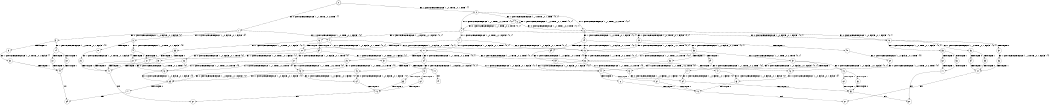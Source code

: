 digraph BCG {
size = "7, 10.5";
center = TRUE;
node [shape = circle];
0 [peripheries = 2];
0 -> 1 [label = "EX !0 !ATOMIC_EXCH_BRANCH (1, +1, TRUE, +0, 2, TRUE) !{}"];
0 -> 2 [label = "EX !1 !ATOMIC_EXCH_BRANCH (1, +0, TRUE, +0, 1, TRUE) !{}"];
1 -> 3 [label = "EX !0 !ATOMIC_EXCH_BRANCH (1, +0, FALSE, +0, 1, FALSE) !{0}"];
1 -> 4 [label = "EX !1 !ATOMIC_EXCH_BRANCH (1, +0, TRUE, +0, 1, FALSE) !{0}"];
1 -> 5 [label = "EX !0 !ATOMIC_EXCH_BRANCH (1, +0, FALSE, +0, 1, FALSE) !{0}"];
2 -> 6 [label = "EX !1 !ATOMIC_EXCH_BRANCH (1, +0, TRUE, +0, 1, TRUE) !{0, 1}"];
2 -> 7 [label = "EX !0 !ATOMIC_EXCH_BRANCH (1, +1, TRUE, +0, 2, TRUE) !{0, 1}"];
2 -> 8 [label = "EX !0 !ATOMIC_EXCH_BRANCH (1, +1, TRUE, +0, 2, TRUE) !{0, 1}"];
3 -> 9 [label = "EX !1 !ATOMIC_EXCH_BRANCH (1, +0, TRUE, +0, 1, FALSE) !{0}"];
3 -> 10 [label = "TERMINATE !0"];
4 -> 11 [label = "EX !0 !ATOMIC_EXCH_BRANCH (1, +0, FALSE, +0, 1, TRUE) !{0, 1}"];
4 -> 12 [label = "TERMINATE !1"];
4 -> 13 [label = "EX !0 !ATOMIC_EXCH_BRANCH (1, +0, FALSE, +0, 1, TRUE) !{0, 1}"];
5 -> 14 [label = "EX !1 !ATOMIC_EXCH_BRANCH (1, +0, TRUE, +0, 1, FALSE) !{0}"];
5 -> 15 [label = "TERMINATE !0"];
6 -> 6 [label = "EX !1 !ATOMIC_EXCH_BRANCH (1, +0, TRUE, +0, 1, TRUE) !{0, 1}"];
6 -> 7 [label = "EX !0 !ATOMIC_EXCH_BRANCH (1, +1, TRUE, +0, 2, TRUE) !{0, 1}"];
6 -> 8 [label = "EX !0 !ATOMIC_EXCH_BRANCH (1, +1, TRUE, +0, 2, TRUE) !{0, 1}"];
7 -> 16 [label = "EX !0 !ATOMIC_EXCH_BRANCH (1, +0, FALSE, +0, 1, FALSE) !{0, 1}"];
7 -> 17 [label = "EX !1 !ATOMIC_EXCH_BRANCH (1, +0, TRUE, +0, 1, FALSE) !{0, 1}"];
7 -> 18 [label = "EX !0 !ATOMIC_EXCH_BRANCH (1, +0, FALSE, +0, 1, FALSE) !{0, 1}"];
8 -> 19 [label = "EX !1 !ATOMIC_EXCH_BRANCH (1, +0, TRUE, +0, 1, FALSE) !{0, 1}"];
8 -> 18 [label = "EX !0 !ATOMIC_EXCH_BRANCH (1, +0, FALSE, +0, 1, FALSE) !{0, 1}"];
8 -> 20 [label = "EX !1 !ATOMIC_EXCH_BRANCH (1, +0, TRUE, +0, 1, FALSE) !{0, 1}"];
9 -> 21 [label = "TERMINATE !0"];
9 -> 22 [label = "TERMINATE !1"];
10 -> 23 [label = "EX !1 !ATOMIC_EXCH_BRANCH (1, +0, TRUE, +0, 1, FALSE) !{}"];
11 -> 24 [label = "EX !0 !ATOMIC_EXCH_BRANCH (1, +1, TRUE, +0, 2, TRUE) !{0, 1}"];
11 -> 25 [label = "TERMINATE !1"];
11 -> 26 [label = "EX !0 !ATOMIC_EXCH_BRANCH (1, +1, TRUE, +0, 2, TRUE) !{0, 1}"];
12 -> 27 [label = "EX !0 !ATOMIC_EXCH_BRANCH (1, +0, FALSE, +0, 1, TRUE) !{0}"];
12 -> 28 [label = "EX !0 !ATOMIC_EXCH_BRANCH (1, +0, FALSE, +0, 1, TRUE) !{0}"];
13 -> 26 [label = "EX !0 !ATOMIC_EXCH_BRANCH (1, +1, TRUE, +0, 2, TRUE) !{0, 1}"];
13 -> 29 [label = "TERMINATE !1"];
14 -> 30 [label = "TERMINATE !0"];
14 -> 31 [label = "TERMINATE !1"];
15 -> 32 [label = "EX !1 !ATOMIC_EXCH_BRANCH (1, +0, TRUE, +0, 1, FALSE) !{}"];
16 -> 33 [label = "EX !1 !ATOMIC_EXCH_BRANCH (1, +0, TRUE, +0, 1, FALSE) !{0, 1}"];
16 -> 34 [label = "TERMINATE !0"];
17 -> 11 [label = "EX !0 !ATOMIC_EXCH_BRANCH (1, +0, FALSE, +0, 1, TRUE) !{0, 1}"];
17 -> 12 [label = "TERMINATE !1"];
17 -> 13 [label = "EX !0 !ATOMIC_EXCH_BRANCH (1, +0, FALSE, +0, 1, TRUE) !{0, 1}"];
18 -> 35 [label = "EX !1 !ATOMIC_EXCH_BRANCH (1, +0, TRUE, +0, 1, FALSE) !{0, 1}"];
18 -> 36 [label = "EX !1 !ATOMIC_EXCH_BRANCH (1, +0, TRUE, +0, 1, FALSE) !{0, 1}"];
18 -> 37 [label = "TERMINATE !0"];
19 -> 38 [label = "EX !0 !ATOMIC_EXCH_BRANCH (1, +0, FALSE, +0, 1, TRUE) !{0, 1}"];
19 -> 39 [label = "TERMINATE !1"];
19 -> 13 [label = "EX !0 !ATOMIC_EXCH_BRANCH (1, +0, FALSE, +0, 1, TRUE) !{0, 1}"];
20 -> 13 [label = "EX !0 !ATOMIC_EXCH_BRANCH (1, +0, FALSE, +0, 1, TRUE) !{0, 1}"];
20 -> 40 [label = "TERMINATE !1"];
21 -> 41 [label = "TERMINATE !1"];
22 -> 41 [label = "TERMINATE !0"];
23 -> 41 [label = "TERMINATE !1"];
24 -> 42 [label = "EX !0 !ATOMIC_EXCH_BRANCH (1, +0, FALSE, +0, 1, FALSE) !{0, 1}"];
24 -> 43 [label = "TERMINATE !1"];
24 -> 44 [label = "EX !0 !ATOMIC_EXCH_BRANCH (1, +0, FALSE, +0, 1, FALSE) !{0, 1}"];
25 -> 45 [label = "EX !0 !ATOMIC_EXCH_BRANCH (1, +1, TRUE, +0, 2, TRUE) !{0}"];
25 -> 46 [label = "EX !0 !ATOMIC_EXCH_BRANCH (1, +1, TRUE, +0, 2, TRUE) !{0}"];
26 -> 44 [label = "EX !0 !ATOMIC_EXCH_BRANCH (1, +0, FALSE, +0, 1, FALSE) !{0, 1}"];
26 -> 47 [label = "TERMINATE !1"];
27 -> 45 [label = "EX !0 !ATOMIC_EXCH_BRANCH (1, +1, TRUE, +0, 2, TRUE) !{0}"];
27 -> 46 [label = "EX !0 !ATOMIC_EXCH_BRANCH (1, +1, TRUE, +0, 2, TRUE) !{0}"];
28 -> 46 [label = "EX !0 !ATOMIC_EXCH_BRANCH (1, +1, TRUE, +0, 2, TRUE) !{0}"];
29 -> 48 [label = "EX !0 !ATOMIC_EXCH_BRANCH (1, +1, TRUE, +0, 2, TRUE) !{0}"];
30 -> 49 [label = "TERMINATE !1"];
31 -> 49 [label = "TERMINATE !0"];
32 -> 49 [label = "TERMINATE !1"];
33 -> 21 [label = "TERMINATE !0"];
33 -> 22 [label = "TERMINATE !1"];
34 -> 50 [label = "EX !1 !ATOMIC_EXCH_BRANCH (1, +0, TRUE, +0, 1, FALSE) !{1}"];
34 -> 51 [label = "EX !1 !ATOMIC_EXCH_BRANCH (1, +0, TRUE, +0, 1, FALSE) !{1}"];
35 -> 52 [label = "TERMINATE !0"];
35 -> 53 [label = "TERMINATE !1"];
36 -> 54 [label = "TERMINATE !0"];
36 -> 55 [label = "TERMINATE !1"];
37 -> 56 [label = "EX !1 !ATOMIC_EXCH_BRANCH (1, +0, TRUE, +0, 1, FALSE) !{1}"];
38 -> 57 [label = "EX !0 !ATOMIC_EXCH_BRANCH (1, +1, TRUE, +0, 2, TRUE) !{0, 1}"];
38 -> 58 [label = "TERMINATE !1"];
38 -> 26 [label = "EX !0 !ATOMIC_EXCH_BRANCH (1, +1, TRUE, +0, 2, TRUE) !{0, 1}"];
39 -> 59 [label = "EX !0 !ATOMIC_EXCH_BRANCH (1, +0, FALSE, +0, 1, TRUE) !{0}"];
40 -> 60 [label = "EX !0 !ATOMIC_EXCH_BRANCH (1, +0, FALSE, +0, 1, TRUE) !{0}"];
41 -> 61 [label = "exit"];
42 -> 62 [label = "TERMINATE !0"];
42 -> 63 [label = "TERMINATE !1"];
43 -> 64 [label = "EX !0 !ATOMIC_EXCH_BRANCH (1, +0, FALSE, +0, 1, FALSE) !{0}"];
43 -> 65 [label = "EX !0 !ATOMIC_EXCH_BRANCH (1, +0, FALSE, +0, 1, FALSE) !{0}"];
44 -> 66 [label = "TERMINATE !0"];
44 -> 67 [label = "TERMINATE !1"];
45 -> 64 [label = "EX !0 !ATOMIC_EXCH_BRANCH (1, +0, FALSE, +0, 1, FALSE) !{0}"];
45 -> 65 [label = "EX !0 !ATOMIC_EXCH_BRANCH (1, +0, FALSE, +0, 1, FALSE) !{0}"];
46 -> 65 [label = "EX !0 !ATOMIC_EXCH_BRANCH (1, +0, FALSE, +0, 1, FALSE) !{0}"];
47 -> 68 [label = "EX !0 !ATOMIC_EXCH_BRANCH (1, +0, FALSE, +0, 1, FALSE) !{0}"];
48 -> 68 [label = "EX !0 !ATOMIC_EXCH_BRANCH (1, +0, FALSE, +0, 1, FALSE) !{0}"];
49 -> 69 [label = "exit"];
50 -> 41 [label = "TERMINATE !1"];
51 -> 70 [label = "TERMINATE !1"];
52 -> 71 [label = "TERMINATE !1"];
53 -> 71 [label = "TERMINATE !0"];
54 -> 72 [label = "TERMINATE !1"];
55 -> 72 [label = "TERMINATE !0"];
56 -> 72 [label = "TERMINATE !1"];
57 -> 73 [label = "EX !0 !ATOMIC_EXCH_BRANCH (1, +0, FALSE, +0, 1, FALSE) !{0, 1}"];
57 -> 74 [label = "TERMINATE !1"];
57 -> 44 [label = "EX !0 !ATOMIC_EXCH_BRANCH (1, +0, FALSE, +0, 1, FALSE) !{0, 1}"];
58 -> 75 [label = "EX !0 !ATOMIC_EXCH_BRANCH (1, +1, TRUE, +0, 2, TRUE) !{0}"];
59 -> 75 [label = "EX !0 !ATOMIC_EXCH_BRANCH (1, +1, TRUE, +0, 2, TRUE) !{0}"];
60 -> 48 [label = "EX !0 !ATOMIC_EXCH_BRANCH (1, +1, TRUE, +0, 2, TRUE) !{0}"];
62 -> 76 [label = "TERMINATE !1"];
63 -> 76 [label = "TERMINATE !0"];
64 -> 76 [label = "TERMINATE !0"];
65 -> 77 [label = "TERMINATE !0"];
66 -> 78 [label = "TERMINATE !1"];
67 -> 78 [label = "TERMINATE !0"];
68 -> 78 [label = "TERMINATE !0"];
70 -> 79 [label = "exit"];
71 -> 80 [label = "exit"];
72 -> 81 [label = "exit"];
73 -> 82 [label = "TERMINATE !0"];
73 -> 83 [label = "TERMINATE !1"];
74 -> 84 [label = "EX !0 !ATOMIC_EXCH_BRANCH (1, +0, FALSE, +0, 1, FALSE) !{0}"];
75 -> 84 [label = "EX !0 !ATOMIC_EXCH_BRANCH (1, +0, FALSE, +0, 1, FALSE) !{0}"];
76 -> 61 [label = "exit"];
77 -> 69 [label = "exit"];
78 -> 81 [label = "exit"];
82 -> 85 [label = "TERMINATE !1"];
83 -> 85 [label = "TERMINATE !0"];
84 -> 85 [label = "TERMINATE !0"];
85 -> 80 [label = "exit"];
}
